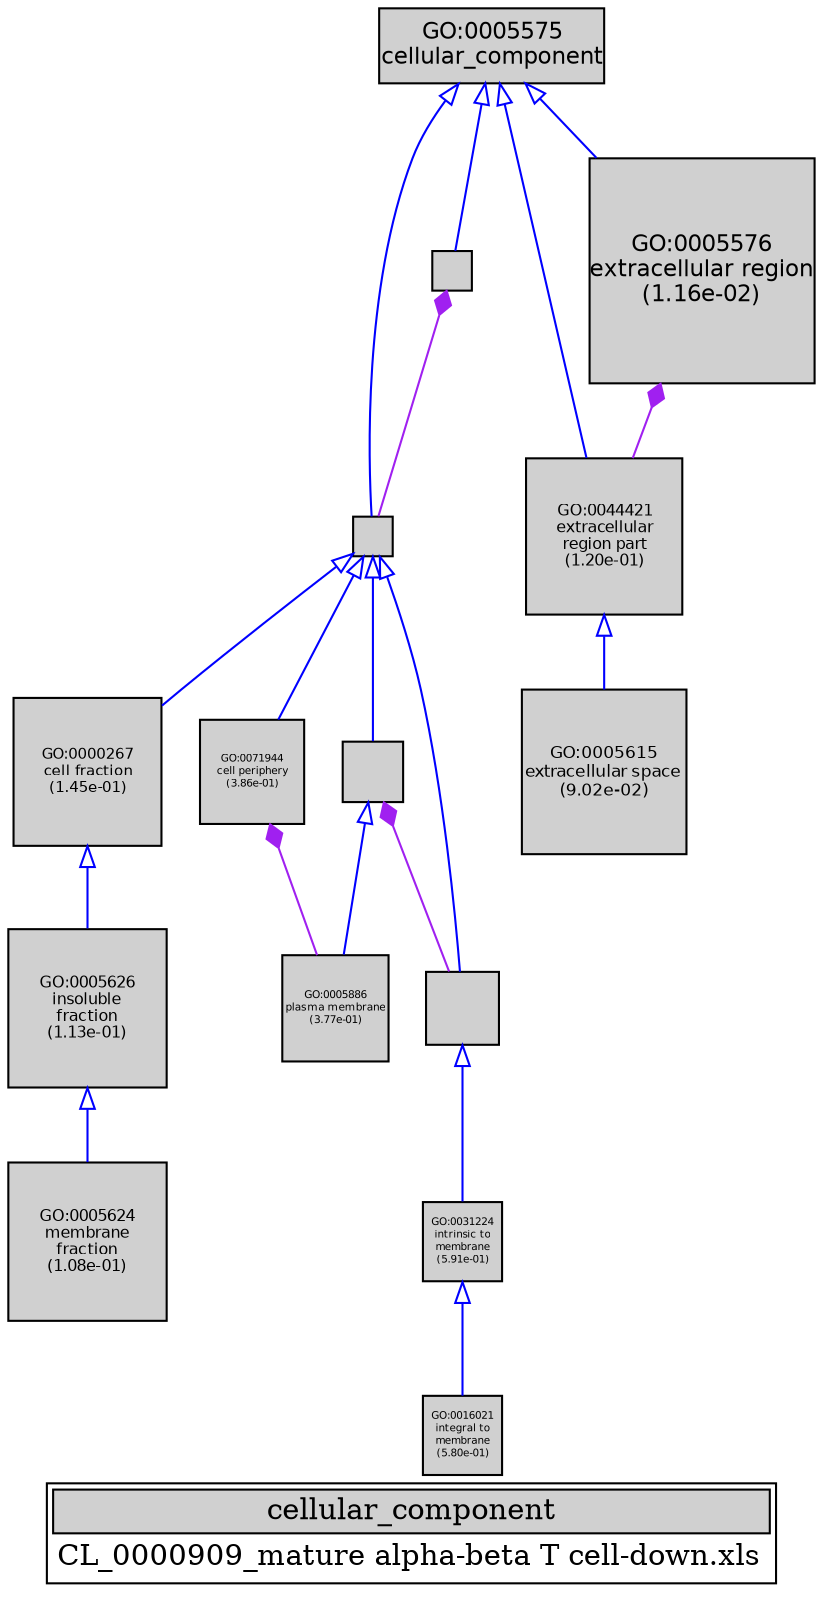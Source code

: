 digraph "cellular_component" {
graph [ bgcolor = "#FFFFFF", label = <<TABLE COLOR="black" BGCOLOR="white"><TR><TD COLSPAN="2" BGCOLOR="#D0D0D0"><FONT COLOR="black">cellular_component</FONT></TD></TR><TR><TD BORDER="0">CL_0000909_mature alpha-beta T cell-down.xls</TD></TR></TABLE>> ];
node [ fontname = "Helvetica" ];

subgraph "nodes" {

node [ style = "filled", fixedsize = "true", width = 1, shape = "box", fontsize = 9, fillcolor = "#D0D0D0", fontcolor = "black", color = "black" ];

"GO:0000267" [ URL = "#GO:0000267", label = <<TABLE BORDER="0"><TR><TD>GO:0000267<BR/>cell fraction<BR/>(1.45e-01)</TD></TR></TABLE>>, width = 0.989304898966, shape = "box", fontsize = 7.12299527256, height = 0.989304898966 ];
"GO:0044464" [ URL = "#GO:0044464", label = "", width = 0.263632622012, shape = "box", height = 0.263632622012 ];
"GO:0005886" [ URL = "#GO:0005886", label = <<TABLE BORDER="0"><TR><TD>GO:0005886<BR/>plasma membrane<BR/>(3.77e-01)</TD></TR></TABLE>>, width = 0.706651222642, shape = "box", fontsize = 5.08788880302, height = 0.706651222642 ];
"GO:0031224" [ URL = "#GO:0031224", label = <<TABLE BORDER="0"><TR><TD>GO:0031224<BR/>intrinsic to<BR/>membrane<BR/>(5.91e-01)</TD></TR></TABLE>>, width = 0.523642495756, shape = "box", fontsize = 5.0, height = 0.523642495756 ];
"GO:0071944" [ URL = "#GO:0071944", label = <<TABLE BORDER="0"><TR><TD>GO:0071944<BR/>cell periphery<BR/>(3.86e-01)</TD></TR></TABLE>>, width = 0.699025332285, shape = "box", fontsize = 5.03298239246, height = 0.699025332285 ];
"GO:0016021" [ URL = "#GO:0016021", label = <<TABLE BORDER="0"><TR><TD>GO:0016021<BR/>integral to<BR/>membrane<BR/>(5.80e-01)</TD></TR></TABLE>>, width = 0.532448856139, shape = "box", fontsize = 5.0, height = 0.532448856139 ];
"GO:0044421" [ URL = "#GO:0044421", label = <<TABLE BORDER="0"><TR><TD>GO:0044421<BR/>extracellular<BR/>region part<BR/>(1.20e-01)</TD></TR></TABLE>>, width = 1.03676533396, shape = "box", fontsize = 7.46471040454, height = 1.03676533396 ];
"GO:0005623" [ URL = "#GO:0005623", label = "", width = 0.263632622012, shape = "box", height = 0.263632622012 ];
"GO:0005626" [ URL = "#GO:0005626", label = <<TABLE BORDER="0"><TR><TD>GO:0005626<BR/>insoluble<BR/>fraction<BR/>(1.13e-01)</TD></TR></TABLE>>, width = 1.05030275862, shape = "box", fontsize = 7.56217986208, height = 1.05030275862 ];
"GO:0005575" [ URL = "#GO:0005575", label = <<TABLE BORDER="0"><TR><TD>GO:0005575<BR/>cellular_component</TD></TR></TABLE>>, width = 1.5, shape = "box", fontsize = 10.8 ];
"GO:0005576" [ URL = "#GO:0005576", label = <<TABLE BORDER="0"><TR><TD>GO:0005576<BR/>extracellular region<BR/>(1.16e-02)</TD></TR></TABLE>>, width = 1.5, shape = "box", fontsize = 10.8, height = 1.5 ];
"GO:0016020" [ URL = "#GO:0016020", label = "", width = 0.401854203736, shape = "box", height = 0.401854203736 ];
"GO:0005615" [ URL = "#GO:0005615", label = <<TABLE BORDER="0"><TR><TD>GO:0005615<BR/>extracellular space<BR/>(9.02e-02)</TD></TR></TABLE>>, width = 1.10387030241, shape = "box", fontsize = 7.94786617739, height = 1.10387030241 ];
"GO:0005624" [ URL = "#GO:0005624", label = <<TABLE BORDER="0"><TR><TD>GO:0005624<BR/>membrane<BR/>fraction<BR/>(1.08e-01)</TD></TR></TABLE>>, width = 1.06140755838, shape = "box", fontsize = 7.64213442031, height = 1.06140755838 ];
"GO:0044425" [ URL = "#GO:0044425", label = "", width = 0.482159830562, shape = "box", height = 0.482159830562 ];
}
subgraph "edges" {


edge [ dir = "back", weight = 1 ];
subgraph "regulates" {


edge [ color = "cyan", arrowtail = "none" ];
subgraph "positive" {


edge [ color = "green", arrowtail = "vee" ];
}
subgraph "negative" {


edge [ color = "red", arrowtail = "tee" ];
}
}
subgraph "part_of" {


edge [ color = "purple", arrowtail = "diamond", weight = 2.5 ];
"GO:0005576" -> "GO:0044421";
"GO:0005623" -> "GO:0044464";
"GO:0071944" -> "GO:0005886";
"GO:0016020" -> "GO:0044425";
}
subgraph "is_a" {


edge [ color = "blue", arrowtail = "empty", weight = 5.0 ];
"GO:0031224" -> "GO:0016021";
"GO:0000267" -> "GO:0005626";
"GO:0044425" -> "GO:0031224";
"GO:0005575" -> "GO:0044464";
"GO:0044464" -> "GO:0071944";
"GO:0005575" -> "GO:0005576";
"GO:0044421" -> "GO:0005615";
"GO:0005575" -> "GO:0005623";
"GO:0044464" -> "GO:0044425";
"GO:0044464" -> "GO:0000267";
"GO:0005575" -> "GO:0044421";
"GO:0016020" -> "GO:0005886";
"GO:0005626" -> "GO:0005624";
"GO:0044464" -> "GO:0016020";
}
}
}
